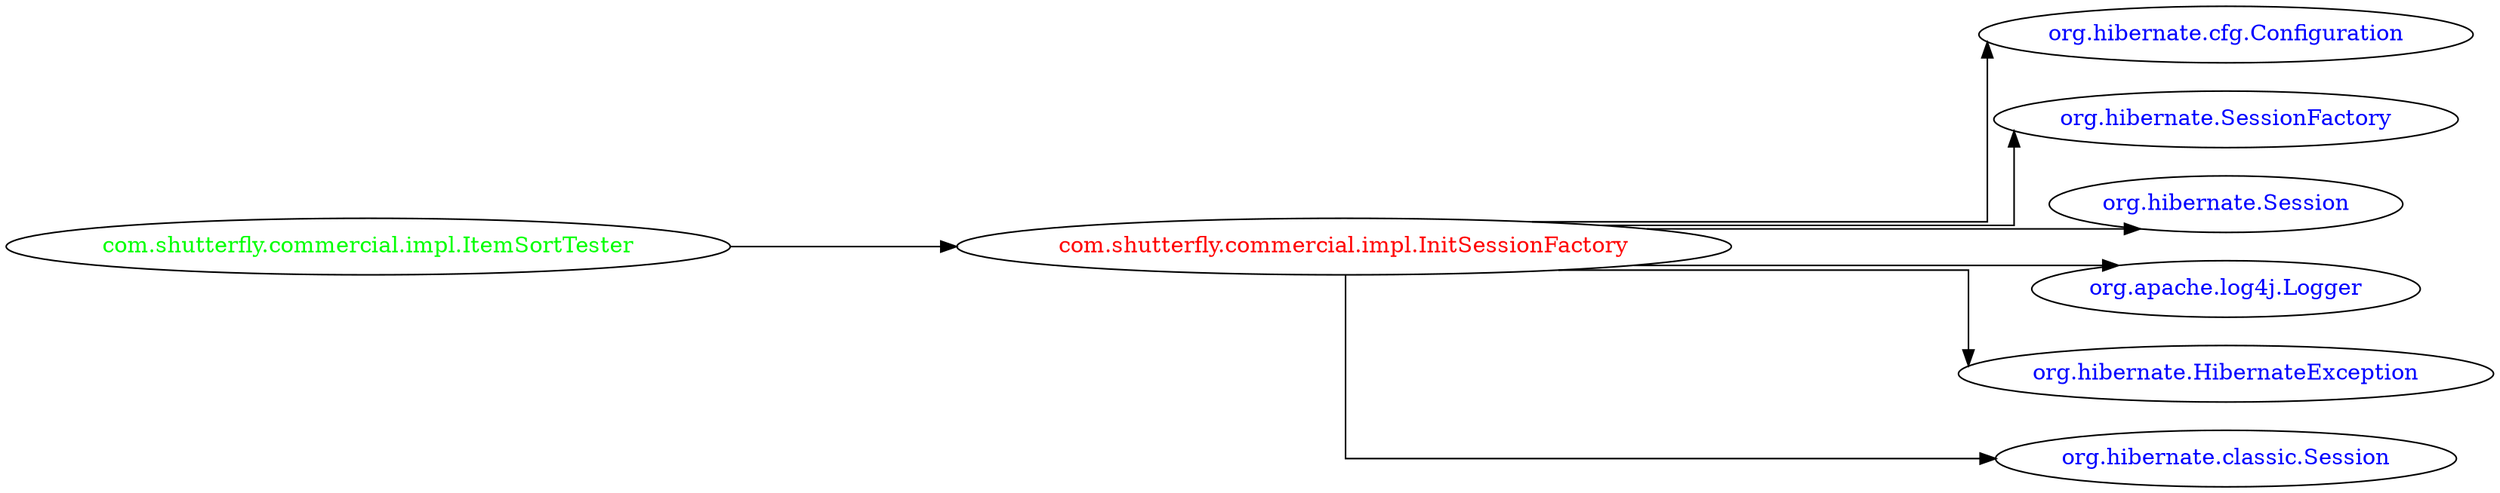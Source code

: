 digraph dependencyGraph {
 concentrate=true;
 ranksep="2.0";
 rankdir="LR"; 
 splines="ortho";
"com.shutterfly.commercial.impl.InitSessionFactory" [fontcolor="red"];
"org.hibernate.cfg.Configuration" [ fontcolor="blue" ];
"com.shutterfly.commercial.impl.InitSessionFactory"->"org.hibernate.cfg.Configuration";
"org.hibernate.SessionFactory" [ fontcolor="blue" ];
"com.shutterfly.commercial.impl.InitSessionFactory"->"org.hibernate.SessionFactory";
"org.hibernate.Session" [ fontcolor="blue" ];
"com.shutterfly.commercial.impl.InitSessionFactory"->"org.hibernate.Session";
"org.apache.log4j.Logger" [ fontcolor="blue" ];
"com.shutterfly.commercial.impl.InitSessionFactory"->"org.apache.log4j.Logger";
"org.hibernate.HibernateException" [ fontcolor="blue" ];
"com.shutterfly.commercial.impl.InitSessionFactory"->"org.hibernate.HibernateException";
"org.hibernate.classic.Session" [ fontcolor="blue" ];
"com.shutterfly.commercial.impl.InitSessionFactory"->"org.hibernate.classic.Session";
"com.shutterfly.commercial.impl.ItemSortTester" [ fontcolor="green" ];
"com.shutterfly.commercial.impl.ItemSortTester"->"com.shutterfly.commercial.impl.InitSessionFactory";
}